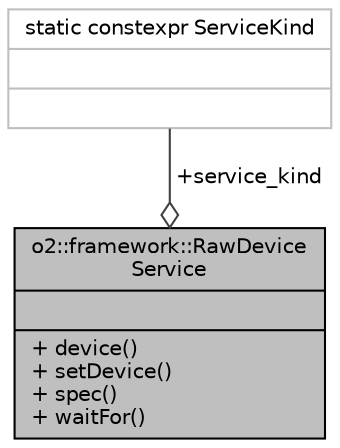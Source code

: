 digraph "o2::framework::RawDeviceService"
{
 // INTERACTIVE_SVG=YES
  bgcolor="transparent";
  edge [fontname="Helvetica",fontsize="10",labelfontname="Helvetica",labelfontsize="10"];
  node [fontname="Helvetica",fontsize="10",shape=record];
  Node2 [label="{o2::framework::RawDevice\lService\n||+ device()\l+ setDevice()\l+ spec()\l+ waitFor()\l}",height=0.2,width=0.4,color="black", fillcolor="grey75", style="filled", fontcolor="black"];
  Node3 -> Node2 [color="grey25",fontsize="10",style="solid",label=" +service_kind" ,arrowhead="odiamond",fontname="Helvetica"];
  Node3 [label="{static constexpr ServiceKind\n||}",height=0.2,width=0.4,color="grey75"];
}
